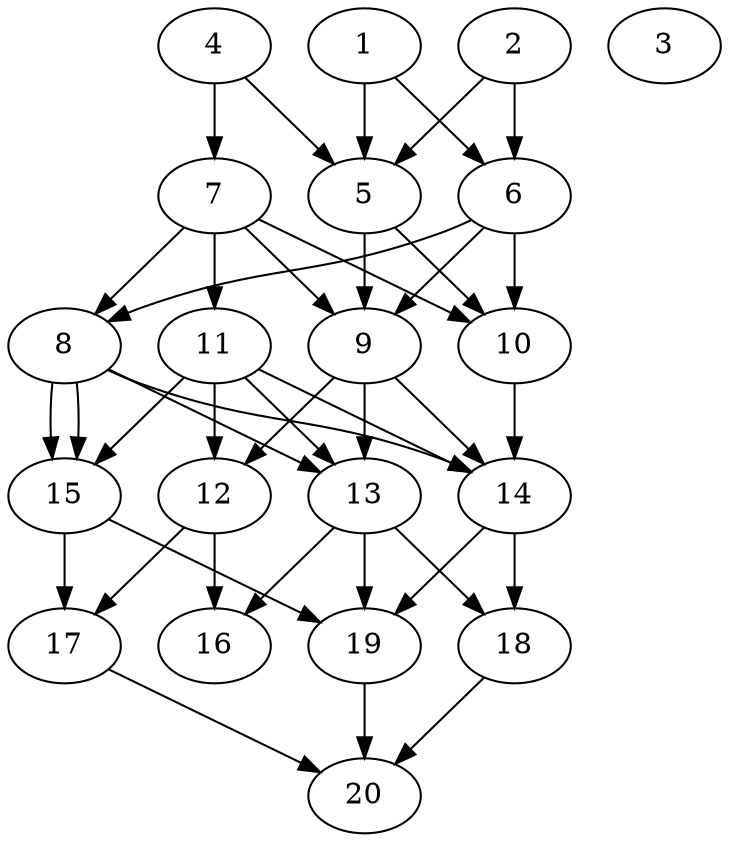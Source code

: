 // DAG automatically generated by daggen at Thu Oct  3 13:58:43 2019
// ./daggen --dot -n 20 --ccr 0.3 --fat 0.5 --regular 0.7 --density 0.9 --mindata 5242880 --maxdata 52428800 
digraph G {
  1 [size="79090347", alpha="0.08", expect_size="23727104"] 
  1 -> 5 [size ="23727104"]
  1 -> 6 [size ="23727104"]
  2 [size="31641600", alpha="0.05", expect_size="9492480"] 
  2 -> 5 [size ="9492480"]
  2 -> 6 [size ="9492480"]
  3 [size="52114773", alpha="0.04", expect_size="15634432"] 
  4 [size="17810773", alpha="0.17", expect_size="5343232"] 
  4 -> 5 [size ="5343232"]
  4 -> 7 [size ="5343232"]
  5 [size="73932800", alpha="0.03", expect_size="22179840"] 
  5 -> 9 [size ="22179840"]
  5 -> 10 [size ="22179840"]
  6 [size="174185813", alpha="0.11", expect_size="52255744"] 
  6 -> 8 [size ="52255744"]
  6 -> 9 [size ="52255744"]
  6 -> 10 [size ="52255744"]
  7 [size="158382080", alpha="0.09", expect_size="47514624"] 
  7 -> 8 [size ="47514624"]
  7 -> 9 [size ="47514624"]
  7 -> 10 [size ="47514624"]
  7 -> 11 [size ="47514624"]
  8 [size="73117013", alpha="0.01", expect_size="21935104"] 
  8 -> 13 [size ="21935104"]
  8 -> 14 [size ="21935104"]
  8 -> 15 [size ="21935104"]
  8 -> 15 [size ="21935104"]
  9 [size="126846293", alpha="0.10", expect_size="38053888"] 
  9 -> 12 [size ="38053888"]
  9 -> 13 [size ="38053888"]
  9 -> 14 [size ="38053888"]
  10 [size="63133013", alpha="0.06", expect_size="18939904"] 
  10 -> 14 [size ="18939904"]
  11 [size="127382187", alpha="0.09", expect_size="38214656"] 
  11 -> 12 [size ="38214656"]
  11 -> 13 [size ="38214656"]
  11 -> 14 [size ="38214656"]
  11 -> 15 [size ="38214656"]
  12 [size="33669120", alpha="0.11", expect_size="10100736"] 
  12 -> 16 [size ="10100736"]
  12 -> 17 [size ="10100736"]
  13 [size="73103360", alpha="0.00", expect_size="21931008"] 
  13 -> 16 [size ="21931008"]
  13 -> 18 [size ="21931008"]
  13 -> 19 [size ="21931008"]
  14 [size="103574187", alpha="0.13", expect_size="31072256"] 
  14 -> 18 [size ="31072256"]
  14 -> 19 [size ="31072256"]
  15 [size="83790507", alpha="0.18", expect_size="25137152"] 
  15 -> 17 [size ="25137152"]
  15 -> 19 [size ="25137152"]
  16 [size="103516160", alpha="0.08", expect_size="31054848"] 
  17 [size="36618240", alpha="0.19", expect_size="10985472"] 
  17 -> 20 [size ="10985472"]
  18 [size="110653440", alpha="0.02", expect_size="33196032"] 
  18 -> 20 [size ="33196032"]
  19 [size="122248533", alpha="0.20", expect_size="36674560"] 
  19 -> 20 [size ="36674560"]
  20 [size="45922987", alpha="0.12", expect_size="13776896"] 
}
